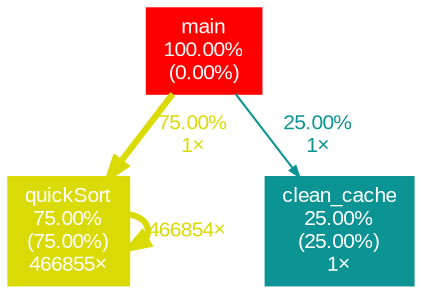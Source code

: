 digraph {
	graph [fontname=Arial, nodesep=0.125, ranksep=0.25];
	node [fontcolor=white, fontname=Arial, height=0, shape=box, style=filled, width=0];
	edge [fontname=Arial];
	1 [color="#ff0000", fontcolor="#ffffff", fontsize="10.00", label="main\n100.00%\n(0.00%)"];
	1 -> 2 [arrowsize="0.87", color="#dada06", fontcolor="#dada06", fontsize="10.00", label="75.00%\n1×", labeldistance="3.00", penwidth="3.00"];
	1 -> 3 [arrowsize="0.50", color="#0c9393", fontcolor="#0c9393", fontsize="10.00", label="25.00%\n1×", labeldistance="1.00", penwidth="1.00"];
	2 [color="#dada06", fontcolor="#ffffff", fontsize="10.00", label="quickSort\n75.00%\n(75.00%)\n466855×"];
	2 -> 2 [arrowsize="0.87", color="#dada06", fontcolor="#dada06", fontsize="10.00", label="466854×", labeldistance="3.00", penwidth="3.00"];
	3 [color="#0c9393", fontcolor="#ffffff", fontsize="10.00", label="clean_cache\n25.00%\n(25.00%)\n1×"];
}
